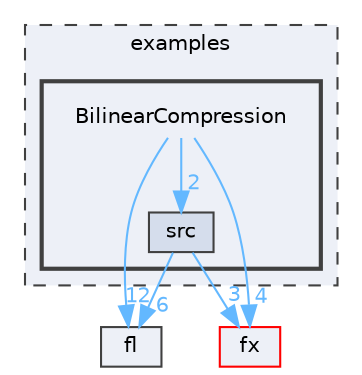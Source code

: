 digraph "/home/runner/work/FastLED/FastLED/examples/BilinearCompression"
{
 // INTERACTIVE_SVG=YES
 // LATEX_PDF_SIZE
  bgcolor="transparent";
  edge [fontname=Helvetica,fontsize=10,labelfontname=Helvetica,labelfontsize=10];
  node [fontname=Helvetica,fontsize=10,shape=box,height=0.2,width=0.4];
  compound=true
  subgraph clusterdir_d28a4824dc47e487b107a5db32ef43c4 {
    graph [ bgcolor="#edf0f7", pencolor="grey25", label="examples", fontname=Helvetica,fontsize=10 style="filled,dashed", URL="dir_d28a4824dc47e487b107a5db32ef43c4.html",tooltip=""]
  subgraph clusterdir_0c53b031131b51ab79944bb15407f73b {
    graph [ bgcolor="#edf0f7", pencolor="grey25", label="", fontname=Helvetica,fontsize=10 style="filled,bold", URL="dir_0c53b031131b51ab79944bb15407f73b.html",tooltip=""]
    dir_0c53b031131b51ab79944bb15407f73b [shape=plaintext, label="BilinearCompression"];
  dir_8182b9f2d05065476f0fc61d97331474 [label="src", fillcolor="#d5ddec", color="grey25", style="filled", URL="dir_8182b9f2d05065476f0fc61d97331474.html",tooltip=""];
  }
  }
  dir_4d1829fa9bd13d7db71e765b2707b248 [label="fl", fillcolor="#edf0f7", color="grey25", style="filled", URL="dir_4d1829fa9bd13d7db71e765b2707b248.html",tooltip=""];
  dir_acbb946b833f21b16ec30aa21c4c3a72 [label="fx", fillcolor="#edf0f7", color="red", style="filled", URL="dir_acbb946b833f21b16ec30aa21c4c3a72.html",tooltip=""];
  dir_0c53b031131b51ab79944bb15407f73b->dir_4d1829fa9bd13d7db71e765b2707b248 [headlabel="12", labeldistance=1.5 headhref="dir_000010_000033.html" href="dir_000010_000033.html" color="steelblue1" fontcolor="steelblue1"];
  dir_0c53b031131b51ab79944bb15407f73b->dir_8182b9f2d05065476f0fc61d97331474 [headlabel="2", labeldistance=1.5 headhref="dir_000010_000082.html" href="dir_000010_000082.html" color="steelblue1" fontcolor="steelblue1"];
  dir_0c53b031131b51ab79944bb15407f73b->dir_acbb946b833f21b16ec30aa21c4c3a72 [headlabel="4", labeldistance=1.5 headhref="dir_000010_000036.html" href="dir_000010_000036.html" color="steelblue1" fontcolor="steelblue1"];
  dir_8182b9f2d05065476f0fc61d97331474->dir_4d1829fa9bd13d7db71e765b2707b248 [headlabel="6", labeldistance=1.5 headhref="dir_000082_000033.html" href="dir_000082_000033.html" color="steelblue1" fontcolor="steelblue1"];
  dir_8182b9f2d05065476f0fc61d97331474->dir_acbb946b833f21b16ec30aa21c4c3a72 [headlabel="3", labeldistance=1.5 headhref="dir_000082_000036.html" href="dir_000082_000036.html" color="steelblue1" fontcolor="steelblue1"];
}
